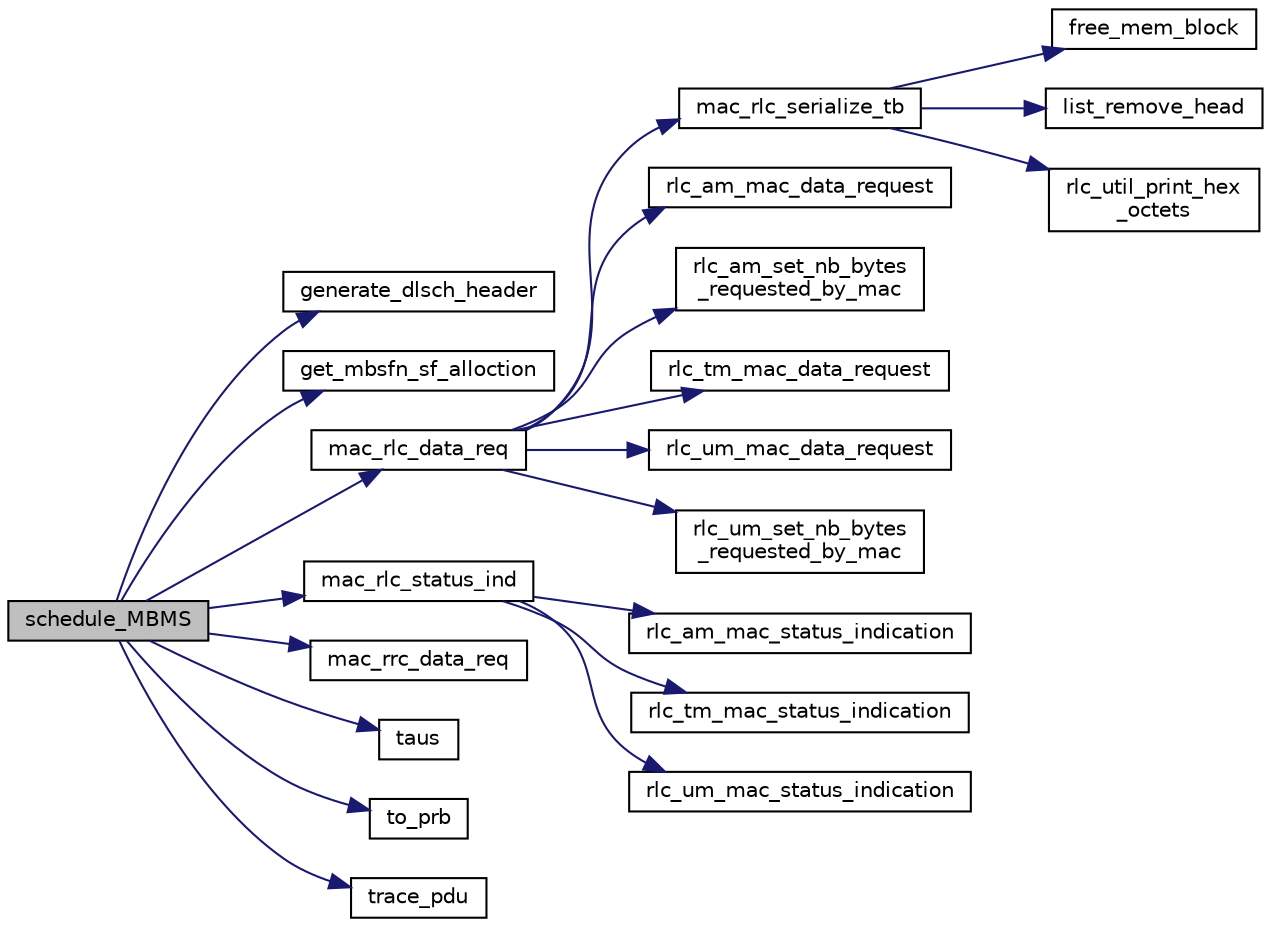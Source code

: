 digraph "schedule_MBMS"
{
 // LATEX_PDF_SIZE
  edge [fontname="Helvetica",fontsize="10",labelfontname="Helvetica",labelfontsize="10"];
  node [fontname="Helvetica",fontsize="10",shape=record];
  rankdir="LR";
  Node1 [label="schedule_MBMS",height=0.2,width=0.4,color="black", fillcolor="grey75", style="filled", fontcolor="black",tooltip="MBMS scheduling: Checking the position for MBSFN subframes. Create MSI, transfer MCCH from RRC to MAC..."];
  Node1 -> Node2 [color="midnightblue",fontsize="10",style="solid",fontname="Helvetica"];
  Node2 [label="generate_dlsch_header",height=0.2,width=0.4,color="black", fillcolor="white", style="filled",URL="$group____mac.html#ga0f09265256538eaa47df85d2a27d4e91",tooltip=" "];
  Node1 -> Node3 [color="midnightblue",fontsize="10",style="solid",fontname="Helvetica"];
  Node3 [label="get_mbsfn_sf_alloction",height=0.2,width=0.4,color="black", fillcolor="white", style="filled",URL="$group____mac.html#gad5db9d1ac0c9bb15ed69b4017b656ef0",tooltip="check the mapping between sf allocation and sync area, Currently only supports 1:1 mapping"];
  Node1 -> Node4 [color="midnightblue",fontsize="10",style="solid",fontname="Helvetica"];
  Node4 [label="mac_rlc_data_req",height=0.2,width=0.4,color="black", fillcolor="white", style="filled",URL="$group__em.html#ga5bde199cb9915e86997f39fc5539065e",tooltip=" "];
  Node4 -> Node5 [color="midnightblue",fontsize="10",style="solid",fontname="Helvetica"];
  Node5 [label="mac_rlc_serialize_tb",height=0.2,width=0.4,color="black", fillcolor="white", style="filled",URL="$group__em.html#ga193605f70003c8515ed9f022cfac2015",tooltip="Serialize a list of transport blocks coming from RLC in order to be processed by MAC."];
  Node5 -> Node6 [color="midnightblue",fontsize="10",style="solid",fontname="Helvetica"];
  Node6 [label="free_mem_block",height=0.2,width=0.4,color="black", fillcolor="white", style="filled",URL="$mem__block_8c.html#a3465e37844438c1cc552c197a2cfbbfd",tooltip=" "];
  Node5 -> Node7 [color="midnightblue",fontsize="10",style="solid",fontname="Helvetica"];
  Node7 [label="list_remove_head",height=0.2,width=0.4,color="black", fillcolor="white", style="filled",URL="$list_8c.html#a68bb206a4e50e2f9f27ca4c051a84dc5",tooltip=" "];
  Node5 -> Node8 [color="midnightblue",fontsize="10",style="solid",fontname="Helvetica"];
  Node8 [label="rlc_util_print_hex\l_octets",height=0.2,width=0.4,color="black", fillcolor="white", style="filled",URL="$group__em.html#ga9080083e27a8fc3d61451b6d4d7c8f3b",tooltip=" "];
  Node4 -> Node9 [color="midnightblue",fontsize="10",style="solid",fontname="Helvetica"];
  Node9 [label="rlc_am_mac_data_request",height=0.2,width=0.4,color="black", fillcolor="white", style="filled",URL="$group__em.html#ga6f2739955f3e6abe518d31824876ca98",tooltip="Gives PDUs to lower layer MAC."];
  Node4 -> Node10 [color="midnightblue",fontsize="10",style="solid",fontname="Helvetica"];
  Node10 [label="rlc_am_set_nb_bytes\l_requested_by_mac",height=0.2,width=0.4,color="black", fillcolor="white", style="filled",URL="$group__em.html#gab6b2d96761351ad26b7334b15994a671",tooltip="Set available TBS for RLC Tx just before am_mac_data_request. Used for UE only."];
  Node4 -> Node11 [color="midnightblue",fontsize="10",style="solid",fontname="Helvetica"];
  Node11 [label="rlc_tm_mac_data_request",height=0.2,width=0.4,color="black", fillcolor="white", style="filled",URL="$group__em.html#ga26c5517f197b5c01886d841c506e6c96",tooltip="Gives PDUs to lower layer MAC."];
  Node4 -> Node12 [color="midnightblue",fontsize="10",style="solid",fontname="Helvetica"];
  Node12 [label="rlc_um_mac_data_request",height=0.2,width=0.4,color="black", fillcolor="white", style="filled",URL="$group__em.html#ga8ba463e8b0085109257c0b4665821295",tooltip=" "];
  Node4 -> Node13 [color="midnightblue",fontsize="10",style="solid",fontname="Helvetica"];
  Node13 [label="rlc_um_set_nb_bytes\l_requested_by_mac",height=0.2,width=0.4,color="black", fillcolor="white", style="filled",URL="$group__em.html#ga1c496e79d4408b04297c4518771096f0",tooltip=" "];
  Node1 -> Node14 [color="midnightblue",fontsize="10",style="solid",fontname="Helvetica"];
  Node14 [label="mac_rlc_status_ind",height=0.2,width=0.4,color="black", fillcolor="white", style="filled",URL="$group__em.html#gab02bd6cca3f46350ea44e5afbd3282da",tooltip=" "];
  Node14 -> Node15 [color="midnightblue",fontsize="10",style="solid",fontname="Helvetica"];
  Node15 [label="rlc_am_mac_status_indication",height=0.2,width=0.4,color="black", fillcolor="white", style="filled",URL="$group__em.html#ga15180e8939fdaa3460571097725529d1",tooltip="Request the maximum number of bytes that can be served by RLC instance to MAC and fix the amount of b..."];
  Node14 -> Node16 [color="midnightblue",fontsize="10",style="solid",fontname="Helvetica"];
  Node16 [label="rlc_tm_mac_status_indication",height=0.2,width=0.4,color="black", fillcolor="white", style="filled",URL="$group__em.html#gab2b184fc692c5735e92172c469508824",tooltip=" "];
  Node14 -> Node17 [color="midnightblue",fontsize="10",style="solid",fontname="Helvetica"];
  Node17 [label="rlc_um_mac_status_indication",height=0.2,width=0.4,color="black", fillcolor="white", style="filled",URL="$group__em.html#ga081443f7a65ddc28f9a462ea0c8a5e93",tooltip=" "];
  Node1 -> Node18 [color="midnightblue",fontsize="10",style="solid",fontname="Helvetica"];
  Node18 [label="mac_rrc_data_req",height=0.2,width=0.4,color="black", fillcolor="white", style="filled",URL="$openair__rrc__L2__interface_8c.html#a6c8f61f4023c21ac256a0d6fe60b424b",tooltip=" "];
  Node1 -> Node19 [color="midnightblue",fontsize="10",style="solid",fontname="Helvetica"];
  Node19 [label="taus",height=0.2,width=0.4,color="black", fillcolor="white", style="filled",URL="$oml_8h.html#a362f00415eaebca7255f9c4d08bd9fd6",tooltip="compute random number"];
  Node1 -> Node20 [color="midnightblue",fontsize="10",style="solid",fontname="Helvetica"];
  Node20 [label="to_prb",height=0.2,width=0.4,color="black", fillcolor="white", style="filled",URL="$group____mac.html#ga2ecb220c8c3fc34274ba8838c3106240",tooltip=" "];
  Node1 -> Node21 [color="midnightblue",fontsize="10",style="solid",fontname="Helvetica"];
  Node21 [label="trace_pdu",height=0.2,width=0.4,color="black", fillcolor="white", style="filled",URL="$group____oai.html#ga33d924a6f237550baee5d5048bd5c839",tooltip=" "];
}
